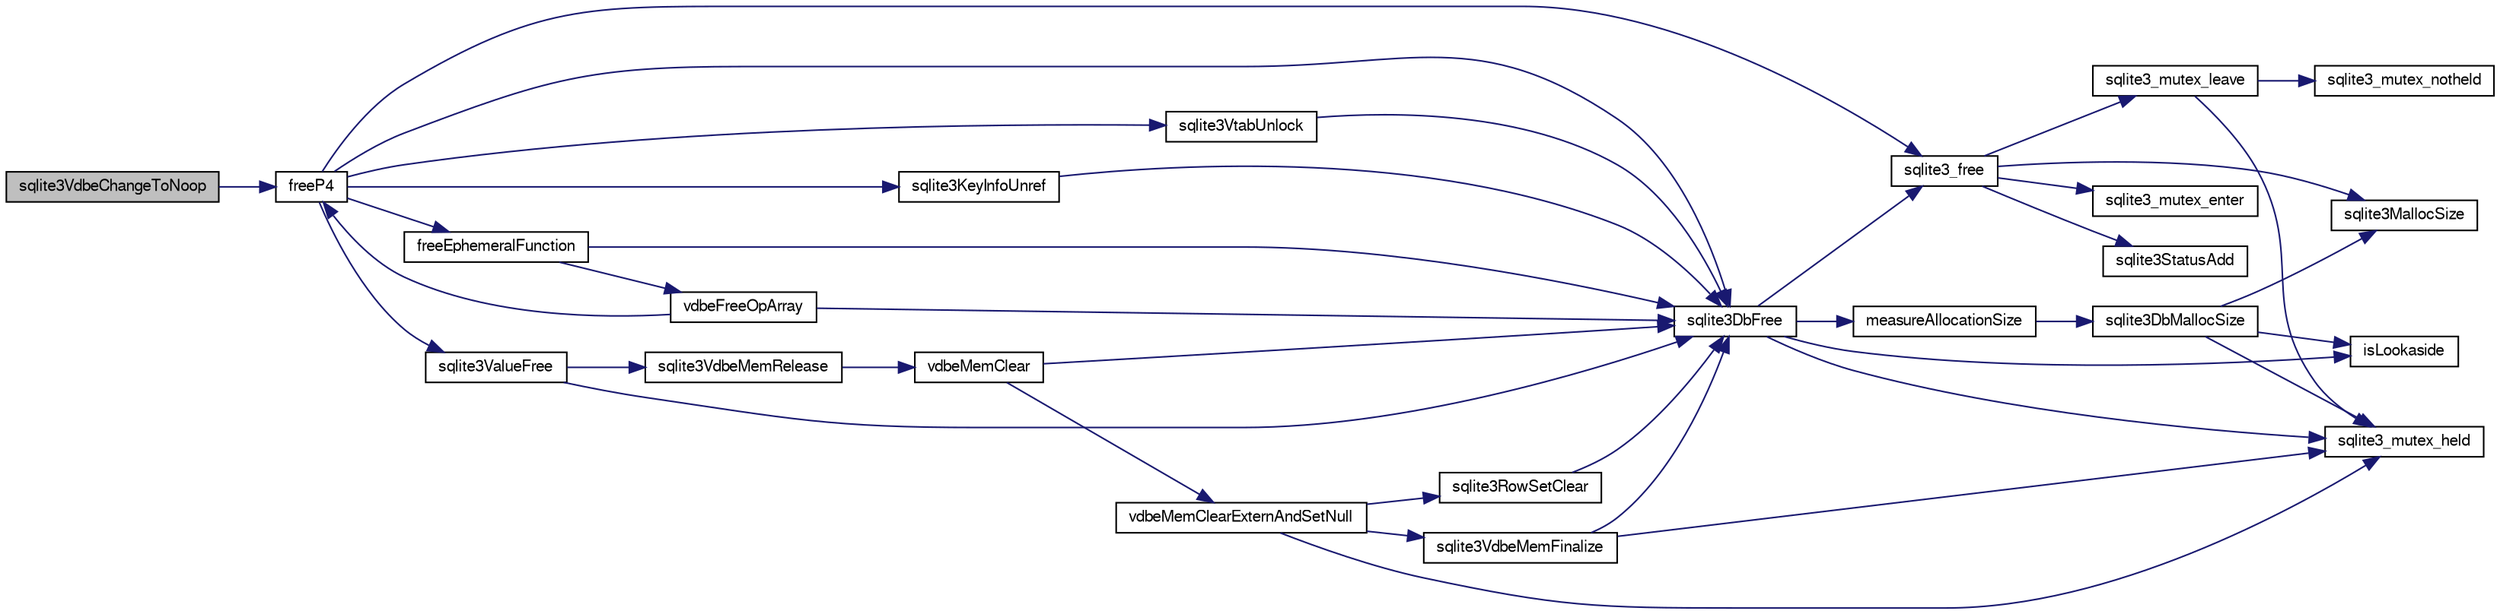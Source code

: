 digraph "sqlite3VdbeChangeToNoop"
{
  edge [fontname="FreeSans",fontsize="10",labelfontname="FreeSans",labelfontsize="10"];
  node [fontname="FreeSans",fontsize="10",shape=record];
  rankdir="LR";
  Node746205 [label="sqlite3VdbeChangeToNoop",height=0.2,width=0.4,color="black", fillcolor="grey75", style="filled", fontcolor="black"];
  Node746205 -> Node746206 [color="midnightblue",fontsize="10",style="solid",fontname="FreeSans"];
  Node746206 [label="freeP4",height=0.2,width=0.4,color="black", fillcolor="white", style="filled",URL="$sqlite3_8c.html#aa1ec8debef2a9be5fe36a3082fd3e0f9"];
  Node746206 -> Node746207 [color="midnightblue",fontsize="10",style="solid",fontname="FreeSans"];
  Node746207 [label="sqlite3DbFree",height=0.2,width=0.4,color="black", fillcolor="white", style="filled",URL="$sqlite3_8c.html#ac70ab821a6607b4a1b909582dc37a069"];
  Node746207 -> Node746208 [color="midnightblue",fontsize="10",style="solid",fontname="FreeSans"];
  Node746208 [label="sqlite3_mutex_held",height=0.2,width=0.4,color="black", fillcolor="white", style="filled",URL="$sqlite3_8c.html#acf77da68932b6bc163c5e68547ecc3e7"];
  Node746207 -> Node746209 [color="midnightblue",fontsize="10",style="solid",fontname="FreeSans"];
  Node746209 [label="measureAllocationSize",height=0.2,width=0.4,color="black", fillcolor="white", style="filled",URL="$sqlite3_8c.html#a45731e644a22fdb756e2b6337224217a"];
  Node746209 -> Node746210 [color="midnightblue",fontsize="10",style="solid",fontname="FreeSans"];
  Node746210 [label="sqlite3DbMallocSize",height=0.2,width=0.4,color="black", fillcolor="white", style="filled",URL="$sqlite3_8c.html#aa397e5a8a03495203a0767abf0a71f86"];
  Node746210 -> Node746211 [color="midnightblue",fontsize="10",style="solid",fontname="FreeSans"];
  Node746211 [label="sqlite3MallocSize",height=0.2,width=0.4,color="black", fillcolor="white", style="filled",URL="$sqlite3_8c.html#acf5d2a5f35270bafb050bd2def576955"];
  Node746210 -> Node746208 [color="midnightblue",fontsize="10",style="solid",fontname="FreeSans"];
  Node746210 -> Node746212 [color="midnightblue",fontsize="10",style="solid",fontname="FreeSans"];
  Node746212 [label="isLookaside",height=0.2,width=0.4,color="black", fillcolor="white", style="filled",URL="$sqlite3_8c.html#a770fa05ff9717b75e16f4d968a77b897"];
  Node746207 -> Node746212 [color="midnightblue",fontsize="10",style="solid",fontname="FreeSans"];
  Node746207 -> Node746213 [color="midnightblue",fontsize="10",style="solid",fontname="FreeSans"];
  Node746213 [label="sqlite3_free",height=0.2,width=0.4,color="black", fillcolor="white", style="filled",URL="$sqlite3_8c.html#a6552349e36a8a691af5487999ab09519"];
  Node746213 -> Node746214 [color="midnightblue",fontsize="10",style="solid",fontname="FreeSans"];
  Node746214 [label="sqlite3_mutex_enter",height=0.2,width=0.4,color="black", fillcolor="white", style="filled",URL="$sqlite3_8c.html#a1c12cde690bd89f104de5cbad12a6bf5"];
  Node746213 -> Node746215 [color="midnightblue",fontsize="10",style="solid",fontname="FreeSans"];
  Node746215 [label="sqlite3StatusAdd",height=0.2,width=0.4,color="black", fillcolor="white", style="filled",URL="$sqlite3_8c.html#afa029f93586aeab4cc85360905dae9cd"];
  Node746213 -> Node746211 [color="midnightblue",fontsize="10",style="solid",fontname="FreeSans"];
  Node746213 -> Node746216 [color="midnightblue",fontsize="10",style="solid",fontname="FreeSans"];
  Node746216 [label="sqlite3_mutex_leave",height=0.2,width=0.4,color="black", fillcolor="white", style="filled",URL="$sqlite3_8c.html#a5838d235601dbd3c1fa993555c6bcc93"];
  Node746216 -> Node746208 [color="midnightblue",fontsize="10",style="solid",fontname="FreeSans"];
  Node746216 -> Node746217 [color="midnightblue",fontsize="10",style="solid",fontname="FreeSans"];
  Node746217 [label="sqlite3_mutex_notheld",height=0.2,width=0.4,color="black", fillcolor="white", style="filled",URL="$sqlite3_8c.html#a83967c837c1c000d3b5adcfaa688f5dc"];
  Node746206 -> Node746218 [color="midnightblue",fontsize="10",style="solid",fontname="FreeSans"];
  Node746218 [label="sqlite3KeyInfoUnref",height=0.2,width=0.4,color="black", fillcolor="white", style="filled",URL="$sqlite3_8c.html#ac94cc1874ab0865db1dbbefd3886ba4a"];
  Node746218 -> Node746207 [color="midnightblue",fontsize="10",style="solid",fontname="FreeSans"];
  Node746206 -> Node746213 [color="midnightblue",fontsize="10",style="solid",fontname="FreeSans"];
  Node746206 -> Node746219 [color="midnightblue",fontsize="10",style="solid",fontname="FreeSans"];
  Node746219 [label="freeEphemeralFunction",height=0.2,width=0.4,color="black", fillcolor="white", style="filled",URL="$sqlite3_8c.html#ace0a45aad803937290f5495906773bc4"];
  Node746219 -> Node746207 [color="midnightblue",fontsize="10",style="solid",fontname="FreeSans"];
  Node746219 -> Node746220 [color="midnightblue",fontsize="10",style="solid",fontname="FreeSans"];
  Node746220 [label="vdbeFreeOpArray",height=0.2,width=0.4,color="black", fillcolor="white", style="filled",URL="$sqlite3_8c.html#affa26b190a34b8772c3f4a4d06866c50"];
  Node746220 -> Node746206 [color="midnightblue",fontsize="10",style="solid",fontname="FreeSans"];
  Node746220 -> Node746207 [color="midnightblue",fontsize="10",style="solid",fontname="FreeSans"];
  Node746206 -> Node746221 [color="midnightblue",fontsize="10",style="solid",fontname="FreeSans"];
  Node746221 [label="sqlite3ValueFree",height=0.2,width=0.4,color="black", fillcolor="white", style="filled",URL="$sqlite3_8c.html#afeed84c3f344a833d15c7209265dc520"];
  Node746221 -> Node746222 [color="midnightblue",fontsize="10",style="solid",fontname="FreeSans"];
  Node746222 [label="sqlite3VdbeMemRelease",height=0.2,width=0.4,color="black", fillcolor="white", style="filled",URL="$sqlite3_8c.html#a90606361dbeba88159fd6ff03fcc10cc"];
  Node746222 -> Node746223 [color="midnightblue",fontsize="10",style="solid",fontname="FreeSans"];
  Node746223 [label="vdbeMemClear",height=0.2,width=0.4,color="black", fillcolor="white", style="filled",URL="$sqlite3_8c.html#a489eef6e55ad0dadf67578726b935d12"];
  Node746223 -> Node746224 [color="midnightblue",fontsize="10",style="solid",fontname="FreeSans"];
  Node746224 [label="vdbeMemClearExternAndSetNull",height=0.2,width=0.4,color="black", fillcolor="white", style="filled",URL="$sqlite3_8c.html#a29c41a360fb0e86b817777daf061230c"];
  Node746224 -> Node746208 [color="midnightblue",fontsize="10",style="solid",fontname="FreeSans"];
  Node746224 -> Node746225 [color="midnightblue",fontsize="10",style="solid",fontname="FreeSans"];
  Node746225 [label="sqlite3VdbeMemFinalize",height=0.2,width=0.4,color="black", fillcolor="white", style="filled",URL="$sqlite3_8c.html#a2568220f48ddef81b1c43e401042d9d2"];
  Node746225 -> Node746208 [color="midnightblue",fontsize="10",style="solid",fontname="FreeSans"];
  Node746225 -> Node746207 [color="midnightblue",fontsize="10",style="solid",fontname="FreeSans"];
  Node746224 -> Node746226 [color="midnightblue",fontsize="10",style="solid",fontname="FreeSans"];
  Node746226 [label="sqlite3RowSetClear",height=0.2,width=0.4,color="black", fillcolor="white", style="filled",URL="$sqlite3_8c.html#ae153de0cd969511a607e26deeca80342"];
  Node746226 -> Node746207 [color="midnightblue",fontsize="10",style="solid",fontname="FreeSans"];
  Node746223 -> Node746207 [color="midnightblue",fontsize="10",style="solid",fontname="FreeSans"];
  Node746221 -> Node746207 [color="midnightblue",fontsize="10",style="solid",fontname="FreeSans"];
  Node746206 -> Node746227 [color="midnightblue",fontsize="10",style="solid",fontname="FreeSans"];
  Node746227 [label="sqlite3VtabUnlock",height=0.2,width=0.4,color="black", fillcolor="white", style="filled",URL="$sqlite3_8c.html#a8b3341682c7724d767ebc8288b9063b4"];
  Node746227 -> Node746207 [color="midnightblue",fontsize="10",style="solid",fontname="FreeSans"];
}
